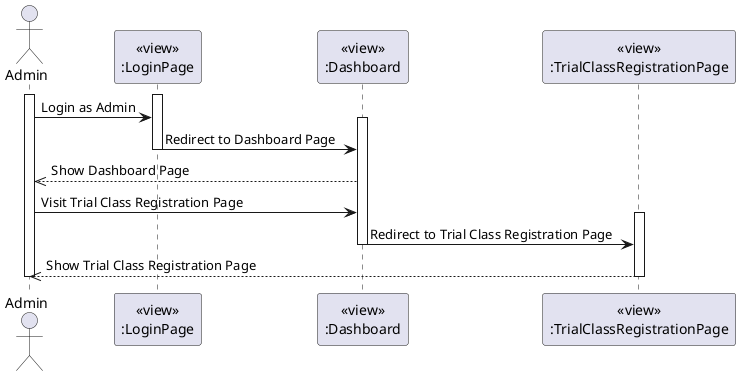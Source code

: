 @startuml ManageTrialClassRegistration
actor Admin
participant LoginPageView [
  <<view>>
  :LoginPage
]

participant DashboardView [
  <<view>>
  :Dashboard
]

participant TrialClassRegistrationView [
  <<view>>
  :TrialClassRegistrationPage
]

activate Admin
activate LoginPageView
Admin -> LoginPageView: Login as Admin
activate DashboardView
LoginPageView -> DashboardView: Redirect to Dashboard Page
deactivate LoginPageView

DashboardView -->> Admin: Show Dashboard Page

Admin -> DashboardView: Visit Trial Class Registration Page
activate TrialClassRegistrationView
DashboardView -> TrialClassRegistrationView: Redirect to Trial Class Registration Page
deactivate DashboardView

TrialClassRegistrationView -->> Admin: Show Trial Class Registration Page

deactivate Admin
deactivate TrialClassRegistrationView
@enduml
